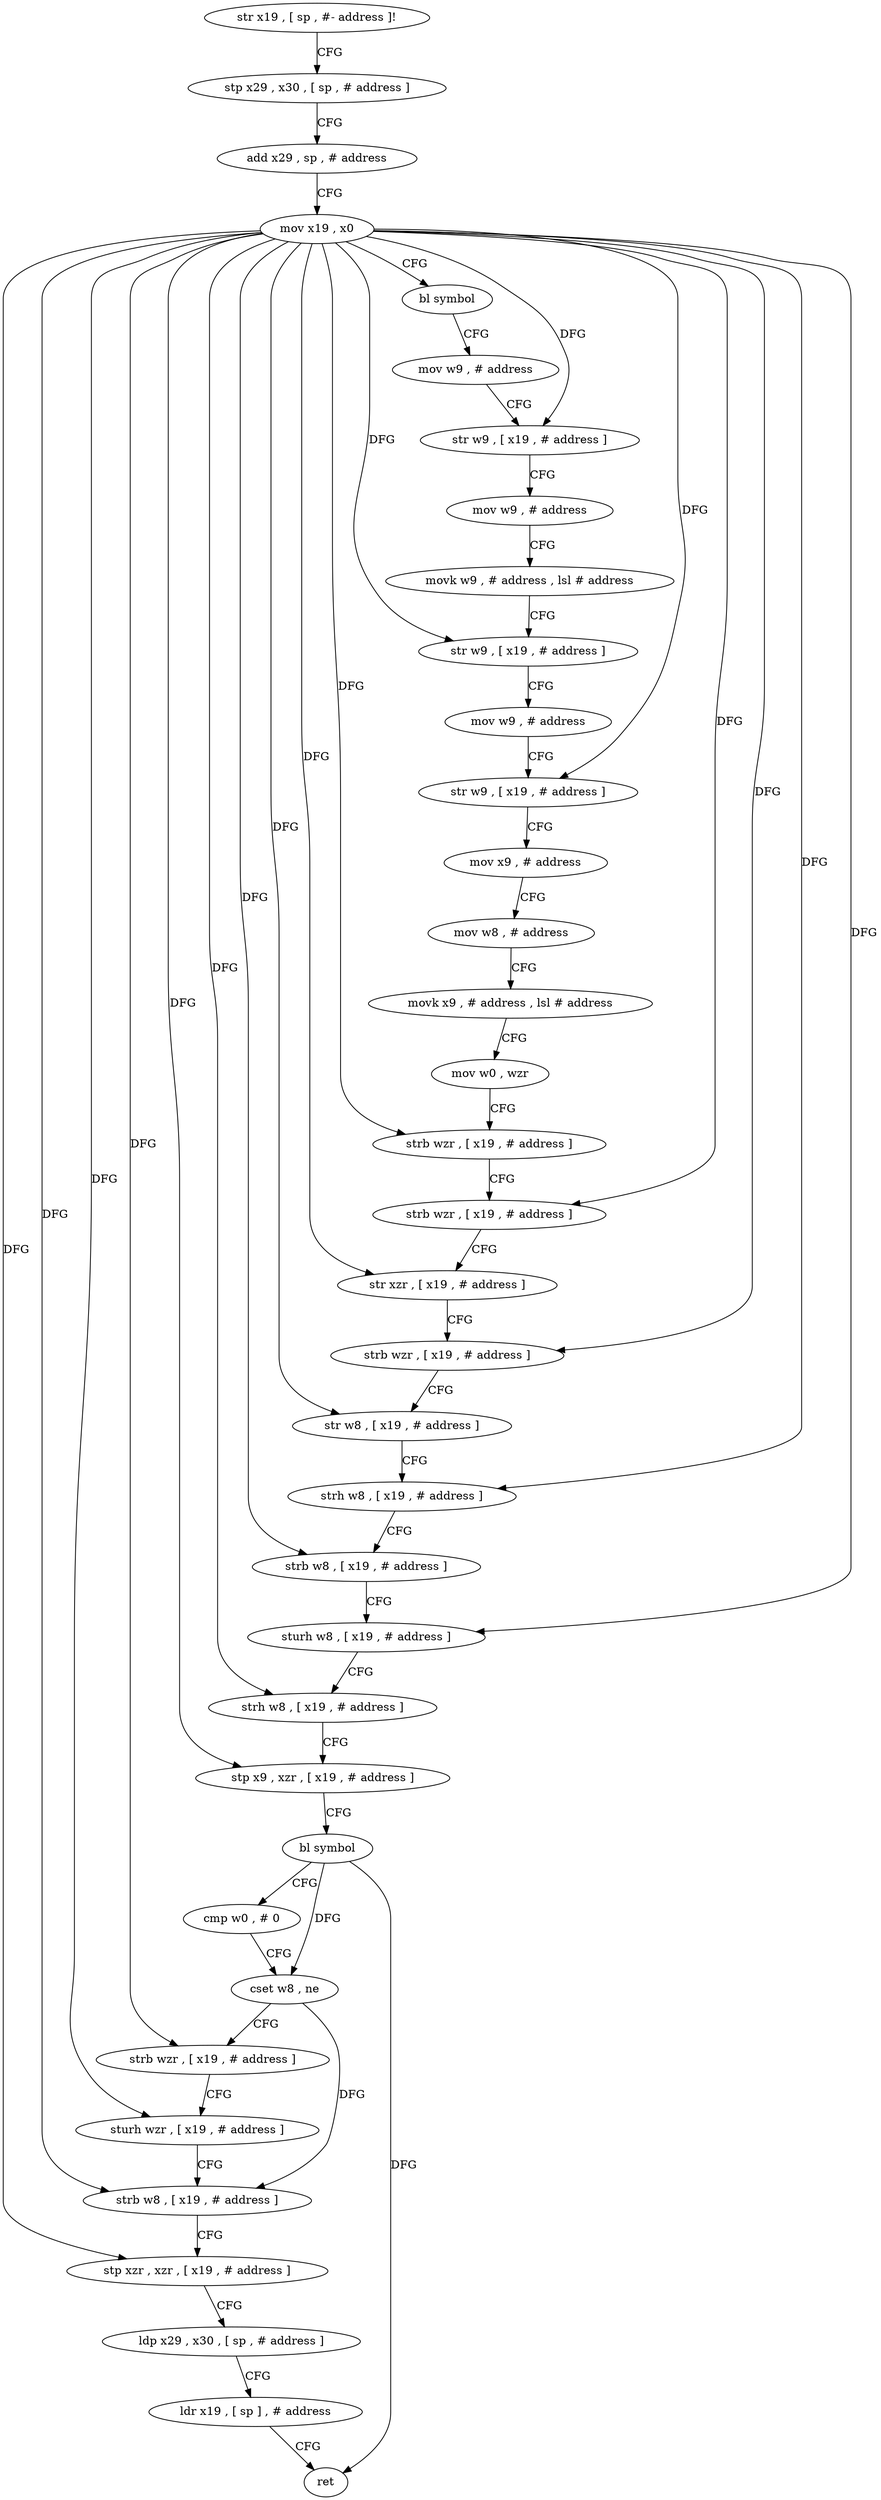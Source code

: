 digraph "func" {
"4206984" [label = "str x19 , [ sp , #- address ]!" ]
"4206988" [label = "stp x29 , x30 , [ sp , # address ]" ]
"4206992" [label = "add x29 , sp , # address" ]
"4206996" [label = "mov x19 , x0" ]
"4207000" [label = "bl symbol" ]
"4207004" [label = "mov w9 , # address" ]
"4207008" [label = "str w9 , [ x19 , # address ]" ]
"4207012" [label = "mov w9 , # address" ]
"4207016" [label = "movk w9 , # address , lsl # address" ]
"4207020" [label = "str w9 , [ x19 , # address ]" ]
"4207024" [label = "mov w9 , # address" ]
"4207028" [label = "str w9 , [ x19 , # address ]" ]
"4207032" [label = "mov x9 , # address" ]
"4207036" [label = "mov w8 , # address" ]
"4207040" [label = "movk x9 , # address , lsl # address" ]
"4207044" [label = "mov w0 , wzr" ]
"4207048" [label = "strb wzr , [ x19 , # address ]" ]
"4207052" [label = "strb wzr , [ x19 , # address ]" ]
"4207056" [label = "str xzr , [ x19 , # address ]" ]
"4207060" [label = "strb wzr , [ x19 , # address ]" ]
"4207064" [label = "str w8 , [ x19 , # address ]" ]
"4207068" [label = "strh w8 , [ x19 , # address ]" ]
"4207072" [label = "strb w8 , [ x19 , # address ]" ]
"4207076" [label = "sturh w8 , [ x19 , # address ]" ]
"4207080" [label = "strh w8 , [ x19 , # address ]" ]
"4207084" [label = "stp x9 , xzr , [ x19 , # address ]" ]
"4207088" [label = "bl symbol" ]
"4207092" [label = "cmp w0 , # 0" ]
"4207096" [label = "cset w8 , ne" ]
"4207100" [label = "strb wzr , [ x19 , # address ]" ]
"4207104" [label = "sturh wzr , [ x19 , # address ]" ]
"4207108" [label = "strb w8 , [ x19 , # address ]" ]
"4207112" [label = "stp xzr , xzr , [ x19 , # address ]" ]
"4207116" [label = "ldp x29 , x30 , [ sp , # address ]" ]
"4207120" [label = "ldr x19 , [ sp ] , # address" ]
"4207124" [label = "ret" ]
"4206984" -> "4206988" [ label = "CFG" ]
"4206988" -> "4206992" [ label = "CFG" ]
"4206992" -> "4206996" [ label = "CFG" ]
"4206996" -> "4207000" [ label = "CFG" ]
"4206996" -> "4207008" [ label = "DFG" ]
"4206996" -> "4207020" [ label = "DFG" ]
"4206996" -> "4207028" [ label = "DFG" ]
"4206996" -> "4207048" [ label = "DFG" ]
"4206996" -> "4207052" [ label = "DFG" ]
"4206996" -> "4207056" [ label = "DFG" ]
"4206996" -> "4207060" [ label = "DFG" ]
"4206996" -> "4207064" [ label = "DFG" ]
"4206996" -> "4207068" [ label = "DFG" ]
"4206996" -> "4207072" [ label = "DFG" ]
"4206996" -> "4207076" [ label = "DFG" ]
"4206996" -> "4207080" [ label = "DFG" ]
"4206996" -> "4207084" [ label = "DFG" ]
"4206996" -> "4207100" [ label = "DFG" ]
"4206996" -> "4207104" [ label = "DFG" ]
"4206996" -> "4207108" [ label = "DFG" ]
"4206996" -> "4207112" [ label = "DFG" ]
"4207000" -> "4207004" [ label = "CFG" ]
"4207004" -> "4207008" [ label = "CFG" ]
"4207008" -> "4207012" [ label = "CFG" ]
"4207012" -> "4207016" [ label = "CFG" ]
"4207016" -> "4207020" [ label = "CFG" ]
"4207020" -> "4207024" [ label = "CFG" ]
"4207024" -> "4207028" [ label = "CFG" ]
"4207028" -> "4207032" [ label = "CFG" ]
"4207032" -> "4207036" [ label = "CFG" ]
"4207036" -> "4207040" [ label = "CFG" ]
"4207040" -> "4207044" [ label = "CFG" ]
"4207044" -> "4207048" [ label = "CFG" ]
"4207048" -> "4207052" [ label = "CFG" ]
"4207052" -> "4207056" [ label = "CFG" ]
"4207056" -> "4207060" [ label = "CFG" ]
"4207060" -> "4207064" [ label = "CFG" ]
"4207064" -> "4207068" [ label = "CFG" ]
"4207068" -> "4207072" [ label = "CFG" ]
"4207072" -> "4207076" [ label = "CFG" ]
"4207076" -> "4207080" [ label = "CFG" ]
"4207080" -> "4207084" [ label = "CFG" ]
"4207084" -> "4207088" [ label = "CFG" ]
"4207088" -> "4207092" [ label = "CFG" ]
"4207088" -> "4207096" [ label = "DFG" ]
"4207088" -> "4207124" [ label = "DFG" ]
"4207092" -> "4207096" [ label = "CFG" ]
"4207096" -> "4207100" [ label = "CFG" ]
"4207096" -> "4207108" [ label = "DFG" ]
"4207100" -> "4207104" [ label = "CFG" ]
"4207104" -> "4207108" [ label = "CFG" ]
"4207108" -> "4207112" [ label = "CFG" ]
"4207112" -> "4207116" [ label = "CFG" ]
"4207116" -> "4207120" [ label = "CFG" ]
"4207120" -> "4207124" [ label = "CFG" ]
}
